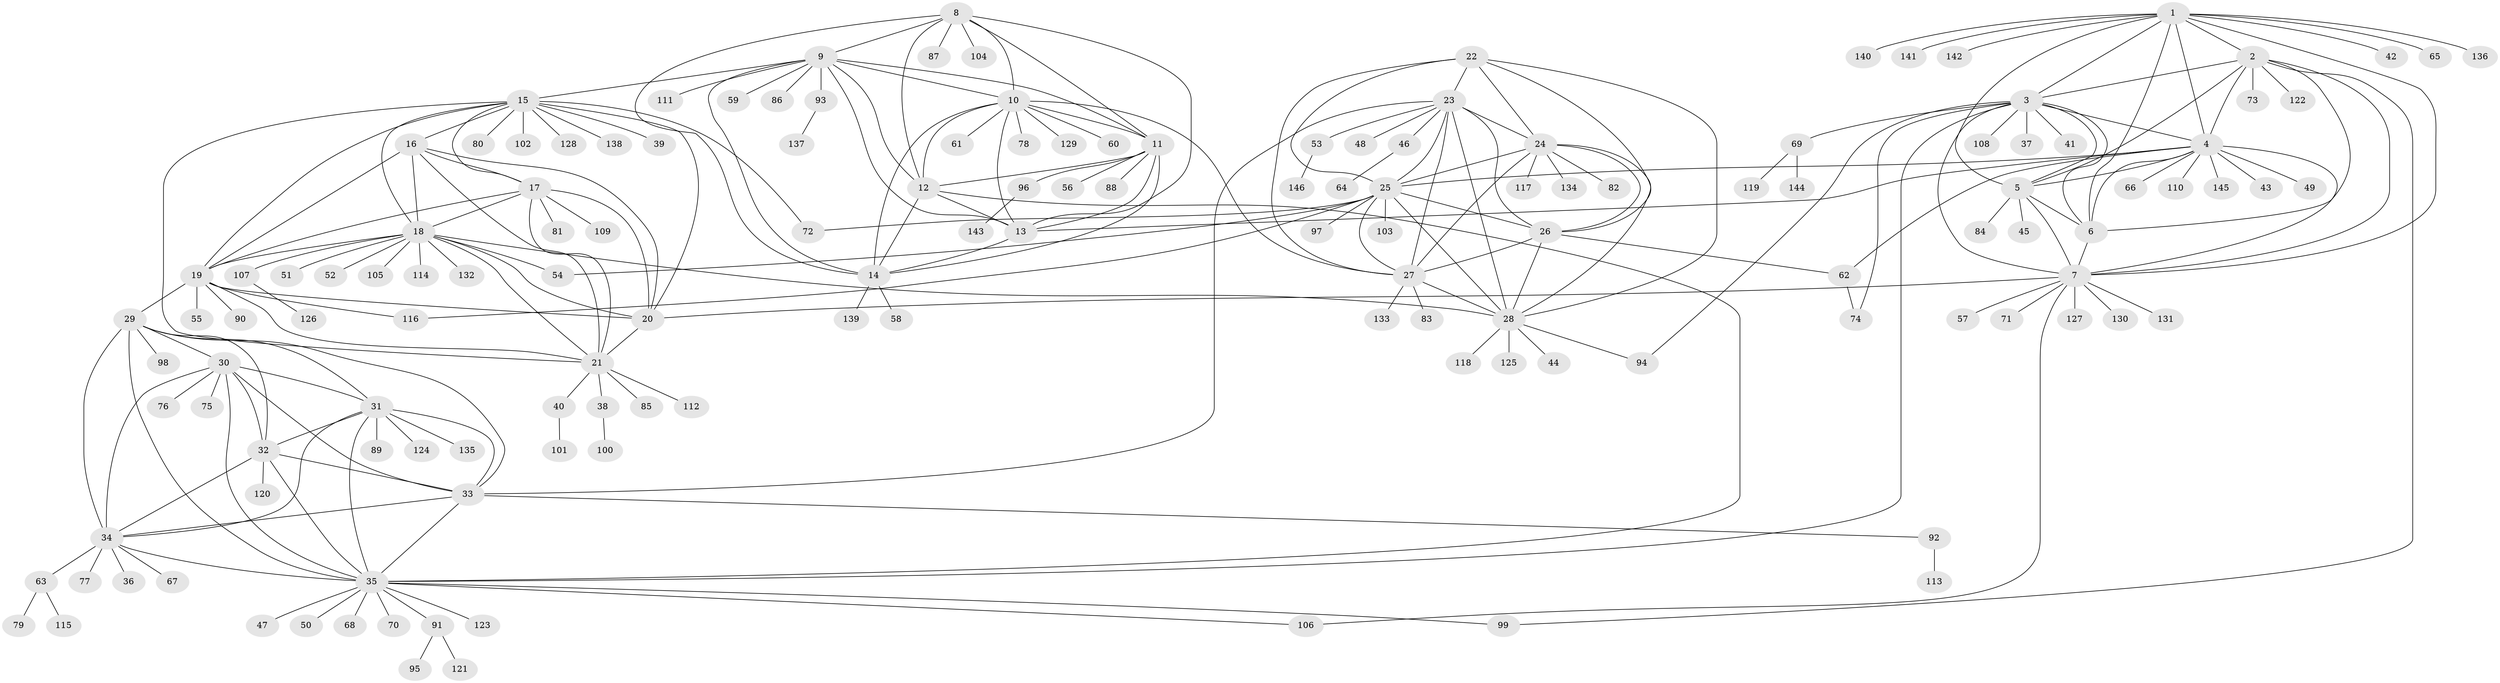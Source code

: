 // coarse degree distribution, {3: 0.09302325581395349, 8: 0.023255813953488372, 1: 0.6976744186046512, 2: 0.023255813953488372, 9: 0.06976744186046512, 7: 0.046511627906976744, 6: 0.023255813953488372, 5: 0.023255813953488372}
// Generated by graph-tools (version 1.1) at 2025/57/03/04/25 21:57:58]
// undirected, 146 vertices, 234 edges
graph export_dot {
graph [start="1"]
  node [color=gray90,style=filled];
  1;
  2;
  3;
  4;
  5;
  6;
  7;
  8;
  9;
  10;
  11;
  12;
  13;
  14;
  15;
  16;
  17;
  18;
  19;
  20;
  21;
  22;
  23;
  24;
  25;
  26;
  27;
  28;
  29;
  30;
  31;
  32;
  33;
  34;
  35;
  36;
  37;
  38;
  39;
  40;
  41;
  42;
  43;
  44;
  45;
  46;
  47;
  48;
  49;
  50;
  51;
  52;
  53;
  54;
  55;
  56;
  57;
  58;
  59;
  60;
  61;
  62;
  63;
  64;
  65;
  66;
  67;
  68;
  69;
  70;
  71;
  72;
  73;
  74;
  75;
  76;
  77;
  78;
  79;
  80;
  81;
  82;
  83;
  84;
  85;
  86;
  87;
  88;
  89;
  90;
  91;
  92;
  93;
  94;
  95;
  96;
  97;
  98;
  99;
  100;
  101;
  102;
  103;
  104;
  105;
  106;
  107;
  108;
  109;
  110;
  111;
  112;
  113;
  114;
  115;
  116;
  117;
  118;
  119;
  120;
  121;
  122;
  123;
  124;
  125;
  126;
  127;
  128;
  129;
  130;
  131;
  132;
  133;
  134;
  135;
  136;
  137;
  138;
  139;
  140;
  141;
  142;
  143;
  144;
  145;
  146;
  1 -- 2;
  1 -- 3;
  1 -- 4;
  1 -- 5;
  1 -- 6;
  1 -- 7;
  1 -- 42;
  1 -- 65;
  1 -- 136;
  1 -- 140;
  1 -- 141;
  1 -- 142;
  2 -- 3;
  2 -- 4;
  2 -- 5;
  2 -- 6;
  2 -- 7;
  2 -- 73;
  2 -- 99;
  2 -- 122;
  3 -- 4;
  3 -- 5;
  3 -- 6;
  3 -- 7;
  3 -- 35;
  3 -- 37;
  3 -- 41;
  3 -- 69;
  3 -- 74;
  3 -- 94;
  3 -- 108;
  4 -- 5;
  4 -- 6;
  4 -- 7;
  4 -- 13;
  4 -- 25;
  4 -- 43;
  4 -- 49;
  4 -- 62;
  4 -- 66;
  4 -- 110;
  4 -- 145;
  5 -- 6;
  5 -- 7;
  5 -- 45;
  5 -- 84;
  6 -- 7;
  7 -- 20;
  7 -- 57;
  7 -- 71;
  7 -- 106;
  7 -- 127;
  7 -- 130;
  7 -- 131;
  8 -- 9;
  8 -- 10;
  8 -- 11;
  8 -- 12;
  8 -- 13;
  8 -- 14;
  8 -- 87;
  8 -- 104;
  9 -- 10;
  9 -- 11;
  9 -- 12;
  9 -- 13;
  9 -- 14;
  9 -- 15;
  9 -- 59;
  9 -- 86;
  9 -- 93;
  9 -- 111;
  10 -- 11;
  10 -- 12;
  10 -- 13;
  10 -- 14;
  10 -- 27;
  10 -- 60;
  10 -- 61;
  10 -- 78;
  10 -- 129;
  11 -- 12;
  11 -- 13;
  11 -- 14;
  11 -- 56;
  11 -- 88;
  11 -- 96;
  12 -- 13;
  12 -- 14;
  12 -- 35;
  13 -- 14;
  14 -- 58;
  14 -- 139;
  15 -- 16;
  15 -- 17;
  15 -- 18;
  15 -- 19;
  15 -- 20;
  15 -- 21;
  15 -- 39;
  15 -- 72;
  15 -- 80;
  15 -- 102;
  15 -- 128;
  15 -- 138;
  16 -- 17;
  16 -- 18;
  16 -- 19;
  16 -- 20;
  16 -- 21;
  17 -- 18;
  17 -- 19;
  17 -- 20;
  17 -- 21;
  17 -- 81;
  17 -- 109;
  18 -- 19;
  18 -- 20;
  18 -- 21;
  18 -- 28;
  18 -- 51;
  18 -- 52;
  18 -- 54;
  18 -- 105;
  18 -- 107;
  18 -- 114;
  18 -- 132;
  19 -- 20;
  19 -- 21;
  19 -- 29;
  19 -- 55;
  19 -- 90;
  19 -- 116;
  20 -- 21;
  21 -- 38;
  21 -- 40;
  21 -- 85;
  21 -- 112;
  22 -- 23;
  22 -- 24;
  22 -- 25;
  22 -- 26;
  22 -- 27;
  22 -- 28;
  23 -- 24;
  23 -- 25;
  23 -- 26;
  23 -- 27;
  23 -- 28;
  23 -- 33;
  23 -- 46;
  23 -- 48;
  23 -- 53;
  24 -- 25;
  24 -- 26;
  24 -- 27;
  24 -- 28;
  24 -- 82;
  24 -- 117;
  24 -- 134;
  25 -- 26;
  25 -- 27;
  25 -- 28;
  25 -- 54;
  25 -- 72;
  25 -- 97;
  25 -- 103;
  25 -- 116;
  26 -- 27;
  26 -- 28;
  26 -- 62;
  27 -- 28;
  27 -- 83;
  27 -- 133;
  28 -- 44;
  28 -- 94;
  28 -- 118;
  28 -- 125;
  29 -- 30;
  29 -- 31;
  29 -- 32;
  29 -- 33;
  29 -- 34;
  29 -- 35;
  29 -- 98;
  30 -- 31;
  30 -- 32;
  30 -- 33;
  30 -- 34;
  30 -- 35;
  30 -- 75;
  30 -- 76;
  31 -- 32;
  31 -- 33;
  31 -- 34;
  31 -- 35;
  31 -- 89;
  31 -- 124;
  31 -- 135;
  32 -- 33;
  32 -- 34;
  32 -- 35;
  32 -- 120;
  33 -- 34;
  33 -- 35;
  33 -- 92;
  34 -- 35;
  34 -- 36;
  34 -- 63;
  34 -- 67;
  34 -- 77;
  35 -- 47;
  35 -- 50;
  35 -- 68;
  35 -- 70;
  35 -- 91;
  35 -- 99;
  35 -- 106;
  35 -- 123;
  38 -- 100;
  40 -- 101;
  46 -- 64;
  53 -- 146;
  62 -- 74;
  63 -- 79;
  63 -- 115;
  69 -- 119;
  69 -- 144;
  91 -- 95;
  91 -- 121;
  92 -- 113;
  93 -- 137;
  96 -- 143;
  107 -- 126;
}
